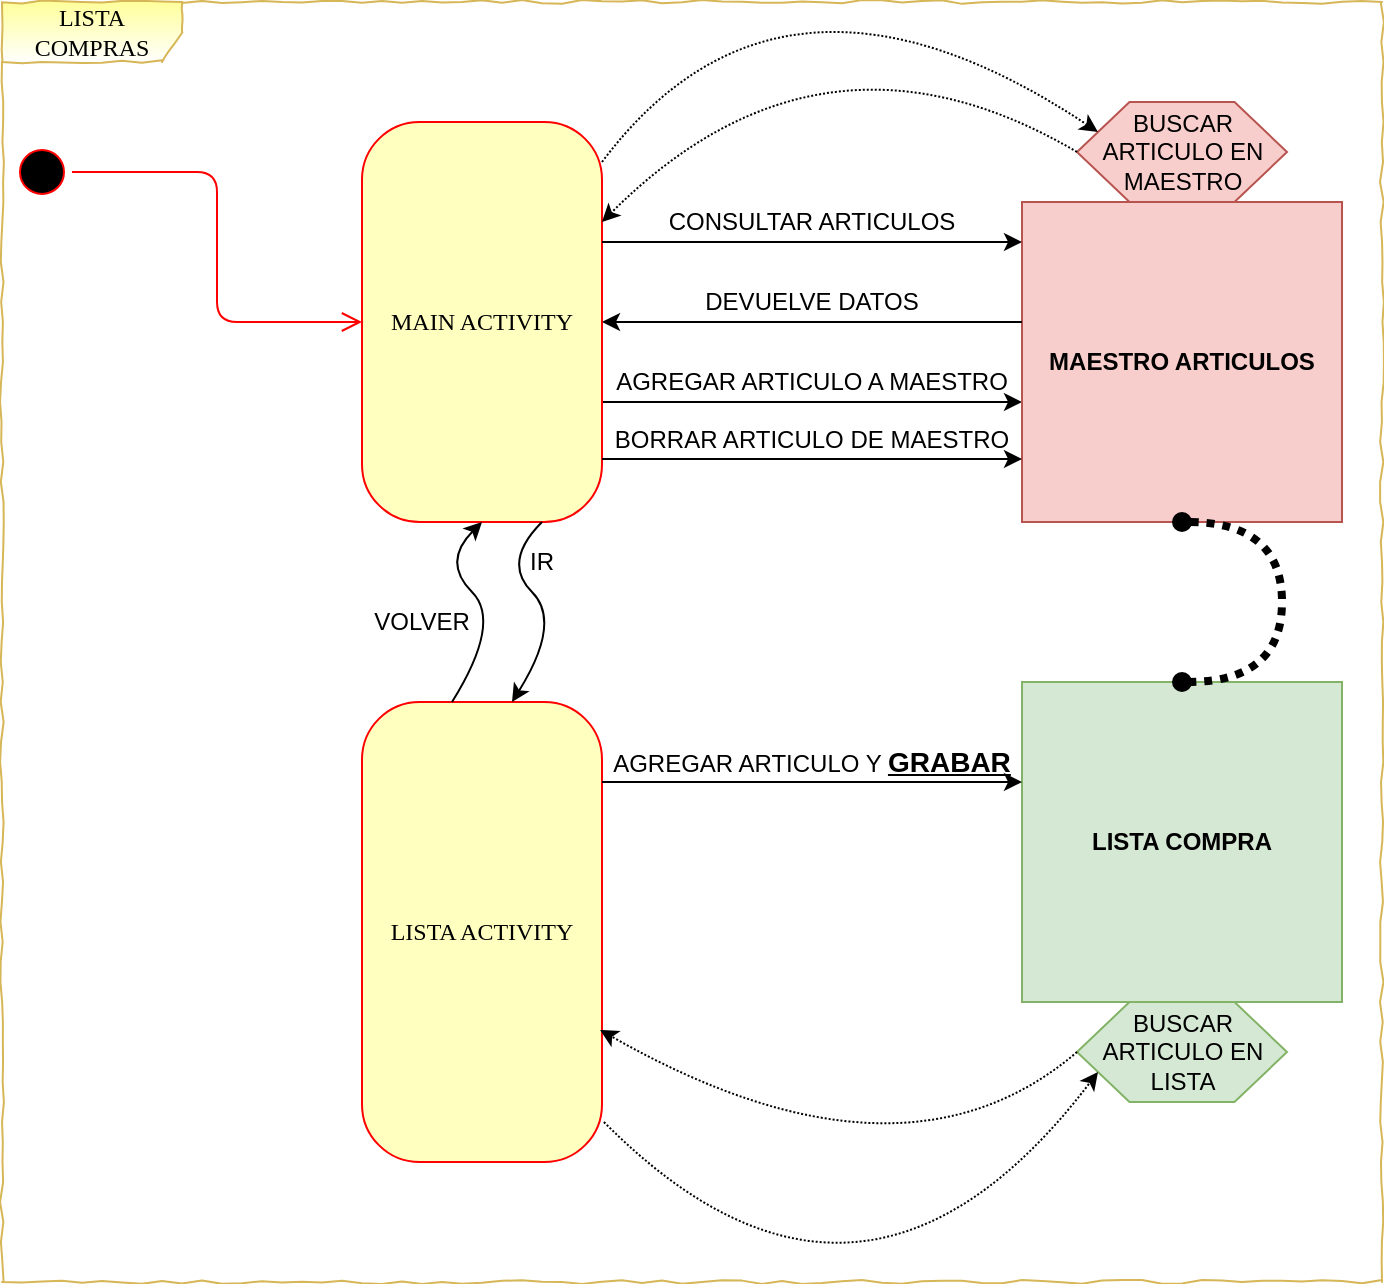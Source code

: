 <mxfile version="10.6.8" type="device"><diagram name="Page-1" id="58cdce13-f638-feb5-8d6f-7d28b1aa9fa0"><mxGraphModel dx="1394" dy="752" grid="1" gridSize="10" guides="1" tooltips="1" connect="1" arrows="1" fold="1" page="1" pageScale="1" pageWidth="1100" pageHeight="850" background="#ffffff" math="0" shadow="0"><root><mxCell id="0"/><mxCell id="1" parent="0"/><mxCell id="2a3bc250acf0617d-8" value="LISTA COMPRAS" style="shape=umlFrame;whiteSpace=wrap;html=1;rounded=1;shadow=0;comic=1;labelBackgroundColor=none;strokeColor=#d6b656;strokeWidth=1;fillColor=#FFFF99;fontFamily=Verdana;fontSize=12;align=center;width=90;height=30;gradientColor=#ffffff;swimlaneFillColor=#ffffff;" parent="1" vertex="1"><mxGeometry x="60" y="20" width="690" height="640" as="geometry"/></mxCell><mxCell id="382b91b5511bd0f7-1" value="" style="ellipse;html=1;shape=startState;fillColor=#000000;strokeColor=#ff0000;rounded=1;shadow=0;comic=0;labelBackgroundColor=none;fontFamily=Verdana;fontSize=12;fontColor=#000000;align=center;direction=south;" parent="1" vertex="1"><mxGeometry x="65" y="90" width="30" height="30" as="geometry"/></mxCell><mxCell id="zkUAQDwiqwbJEX6tPa3m-19" style="edgeStyle=entityRelationEdgeStyle;rounded=0;orthogonalLoop=1;jettySize=auto;html=1;exitX=1;exitY=0.75;exitDx=0;exitDy=0;entryX=0;entryY=0.75;entryDx=0;entryDy=0;startArrow=none;startFill=0;" edge="1" parent="1"><mxGeometry relative="1" as="geometry"><mxPoint x="360" y="220" as="sourcePoint"/><mxPoint x="570" y="220" as="targetPoint"/></mxGeometry></mxCell><mxCell id="382b91b5511bd0f7-6" value="MAIN ACTIVITY" style="rounded=1;whiteSpace=wrap;html=1;arcSize=24;fillColor=#ffffc0;strokeColor=#ff0000;shadow=0;comic=0;labelBackgroundColor=none;fontFamily=Verdana;fontSize=12;fontColor=#000000;align=center;" parent="1" vertex="1"><mxGeometry x="240" y="80" width="120" height="200" as="geometry"/></mxCell><mxCell id="2a3bc250acf0617d-9" style="edgeStyle=orthogonalEdgeStyle;html=1;labelBackgroundColor=none;endArrow=open;endSize=8;strokeColor=#ff0000;fontFamily=Verdana;fontSize=12;align=left;" parent="1" source="382b91b5511bd0f7-1" target="382b91b5511bd0f7-6" edge="1"><mxGeometry relative="1" as="geometry"/></mxCell><mxCell id="zkUAQDwiqwbJEX6tPa3m-1" value="MAESTRO ARTICULOS" style="whiteSpace=wrap;html=1;aspect=fixed;fillColor=#f8cecc;strokeColor=#b85450;fontStyle=1" vertex="1" parent="1"><mxGeometry x="570" y="120" width="160" height="160" as="geometry"/></mxCell><mxCell id="zkUAQDwiqwbJEX6tPa3m-12" value="" style="endArrow=classic;startArrow=none;html=1;entryX=0;entryY=0.25;entryDx=0;entryDy=0;exitX=1;exitY=0.25;exitDx=0;exitDy=0;edgeStyle=entityRelationEdgeStyle;startFill=0;" edge="1" parent="1"><mxGeometry width="50" height="50" relative="1" as="geometry"><mxPoint x="360" y="140" as="sourcePoint"/><mxPoint x="570" y="140" as="targetPoint"/></mxGeometry></mxCell><mxCell id="zkUAQDwiqwbJEX6tPa3m-13" value="CONSULTAR ARTICULOS" style="text;html=1;strokeColor=none;fillColor=none;align=center;verticalAlign=middle;whiteSpace=wrap;rounded=0;" vertex="1" parent="1"><mxGeometry x="370" y="120" width="190" height="20" as="geometry"/></mxCell><mxCell id="zkUAQDwiqwbJEX6tPa3m-14" value="" style="endArrow=classic;html=1;entryX=1;entryY=0.5;entryDx=0;entryDy=0;" edge="1" parent="1"><mxGeometry width="50" height="50" relative="1" as="geometry"><mxPoint x="570" y="180" as="sourcePoint"/><mxPoint x="360" y="180" as="targetPoint"/></mxGeometry></mxCell><mxCell id="zkUAQDwiqwbJEX6tPa3m-15" value="DEVUELVE DATOS" style="text;html=1;strokeColor=none;fillColor=none;align=center;verticalAlign=middle;whiteSpace=wrap;rounded=0;" vertex="1" parent="1"><mxGeometry x="405" y="160" width="120" height="20" as="geometry"/></mxCell><mxCell id="zkUAQDwiqwbJEX6tPa3m-20" value="AGREGAR ARTICULO A MAESTRO" style="text;html=1;strokeColor=none;fillColor=none;align=center;verticalAlign=middle;whiteSpace=wrap;rounded=0;" vertex="1" parent="1"><mxGeometry x="360" y="200" width="210" height="20" as="geometry"/></mxCell><mxCell id="zkUAQDwiqwbJEX6tPa3m-25" value="LISTA ACTIVITY" style="rounded=1;whiteSpace=wrap;html=1;arcSize=24;fillColor=#ffffc0;strokeColor=#ff0000;shadow=0;comic=0;labelBackgroundColor=none;fontFamily=Verdana;fontSize=12;fontColor=#000000;align=center;" vertex="1" parent="1"><mxGeometry x="240" y="370" width="120" height="230" as="geometry"/></mxCell><mxCell id="zkUAQDwiqwbJEX6tPa3m-26" value="" style="curved=1;endArrow=classic;html=1;strokeColor=#000000;exitX=0.75;exitY=1;exitDx=0;exitDy=0;entryX=0.625;entryY=0;entryDx=0;entryDy=0;entryPerimeter=0;" edge="1" parent="1" source="382b91b5511bd0f7-6" target="zkUAQDwiqwbJEX6tPa3m-25"><mxGeometry width="50" height="50" relative="1" as="geometry"><mxPoint x="340" y="280" as="sourcePoint"/><mxPoint x="290" y="330" as="targetPoint"/><Array as="points"><mxPoint x="310" y="300"/><mxPoint x="340" y="330"/></Array></mxGeometry></mxCell><mxCell id="zkUAQDwiqwbJEX6tPa3m-27" value="VOLVER" style="text;html=1;strokeColor=none;fillColor=none;align=center;verticalAlign=middle;whiteSpace=wrap;rounded=0;" vertex="1" parent="1"><mxGeometry x="261" y="320" width="18" height="20" as="geometry"/></mxCell><mxCell id="zkUAQDwiqwbJEX6tPa3m-28" value="" style="curved=1;endArrow=classic;html=1;strokeColor=#000000;exitX=0.75;exitY=1;exitDx=0;exitDy=0;entryX=0.625;entryY=0;entryDx=0;entryDy=0;entryPerimeter=0;" edge="1" parent="1"><mxGeometry width="50" height="50" relative="1" as="geometry"><mxPoint x="285" y="370" as="sourcePoint"/><mxPoint x="300" y="280" as="targetPoint"/><Array as="points"><mxPoint x="310" y="330"/><mxPoint x="280" y="300"/></Array></mxGeometry></mxCell><mxCell id="zkUAQDwiqwbJEX6tPa3m-29" value="IR" style="text;html=1;strokeColor=none;fillColor=none;align=center;verticalAlign=middle;whiteSpace=wrap;rounded=0;" vertex="1" parent="1"><mxGeometry x="320" y="290" width="20" height="20" as="geometry"/></mxCell><mxCell id="zkUAQDwiqwbJEX6tPa3m-35" value="LISTA COMPRA" style="whiteSpace=wrap;html=1;aspect=fixed;fillColor=#d5e8d4;strokeColor=#82b366;fontStyle=1" vertex="1" parent="1"><mxGeometry x="570" y="360" width="160" height="160" as="geometry"/></mxCell><mxCell id="zkUAQDwiqwbJEX6tPa3m-36" value="" style="endArrow=classic;startArrow=none;html=1;entryX=0;entryY=0.25;entryDx=0;entryDy=0;exitX=1;exitY=0.25;exitDx=0;exitDy=0;edgeStyle=entityRelationEdgeStyle;startFill=0;" edge="1" parent="1"><mxGeometry width="50" height="50" relative="1" as="geometry"><mxPoint x="360" y="410" as="sourcePoint"/><mxPoint x="570" y="410" as="targetPoint"/></mxGeometry></mxCell><mxCell id="zkUAQDwiqwbJEX6tPa3m-37" value="AGREGAR ARTICULO Y &lt;font style=&quot;font-size: 14px&quot;&gt;&lt;u&gt;&lt;b&gt;GRABAR&lt;/b&gt;&lt;/u&gt;&lt;/font&gt;" style="text;html=1;strokeColor=none;fillColor=none;align=center;verticalAlign=middle;whiteSpace=wrap;rounded=0;" vertex="1" parent="1"><mxGeometry x="360" y="390" width="210" height="20" as="geometry"/></mxCell><mxCell id="zkUAQDwiqwbJEX6tPa3m-38" value="" style="endArrow=oval;dashed=1;html=1;strokeColor=#000000;entryX=0.5;entryY=1;entryDx=0;entryDy=0;strokeWidth=4;dashPattern=1 1;edgeStyle=orthogonalEdgeStyle;curved=1;exitX=0.5;exitY=0;exitDx=0;exitDy=0;startArrow=oval;startFill=1;endFill=1;" edge="1" parent="1" source="zkUAQDwiqwbJEX6tPa3m-35" target="zkUAQDwiqwbJEX6tPa3m-1"><mxGeometry width="50" height="50" relative="1" as="geometry"><mxPoint x="590" y="330" as="sourcePoint"/><mxPoint x="700" y="320" as="targetPoint"/><Array as="points"><mxPoint x="700" y="360"/><mxPoint x="700" y="280"/></Array></mxGeometry></mxCell><mxCell id="zkUAQDwiqwbJEX6tPa3m-40" value="BUSCAR ARTICULO EN MAESTRO" style="shape=hexagon;perimeter=hexagonPerimeter2;whiteSpace=wrap;html=1;fillColor=#f8cecc;strokeColor=#b85450;" vertex="1" parent="1"><mxGeometry x="597.5" y="70" width="105" height="50" as="geometry"/></mxCell><mxCell id="zkUAQDwiqwbJEX6tPa3m-41" value="" style="curved=1;endArrow=classic;html=1;dashed=1;dashPattern=1 1;strokeColor=#000000;strokeWidth=1;entryX=0;entryY=0.25;entryDx=0;entryDy=0;" edge="1" parent="1" source="382b91b5511bd0f7-6" target="zkUAQDwiqwbJEX6tPa3m-40"><mxGeometry width="50" height="50" relative="1" as="geometry"><mxPoint x="80" y="670" as="sourcePoint"/><mxPoint x="130" y="620" as="targetPoint"/><Array as="points"><mxPoint x="450" y="-20"/></Array></mxGeometry></mxCell><mxCell id="zkUAQDwiqwbJEX6tPa3m-42" value="" style="curved=1;endArrow=classic;html=1;dashed=1;dashPattern=1 1;strokeColor=#000000;strokeWidth=1;exitX=0;exitY=0.5;exitDx=0;exitDy=0;entryX=1;entryY=0.25;entryDx=0;entryDy=0;" edge="1" parent="1" source="zkUAQDwiqwbJEX6tPa3m-40" target="382b91b5511bd0f7-6"><mxGeometry width="50" height="50" relative="1" as="geometry"><mxPoint x="833" y="234" as="sourcePoint"/><mxPoint x="381" y="180" as="targetPoint"/><Array as="points"><mxPoint x="470" y="20"/></Array></mxGeometry></mxCell><mxCell id="zkUAQDwiqwbJEX6tPa3m-43" value="BUSCAR ARTICULO EN LISTA" style="shape=hexagon;perimeter=hexagonPerimeter2;whiteSpace=wrap;html=1;fillColor=#d5e8d4;strokeColor=#82b366;" vertex="1" parent="1"><mxGeometry x="597.5" y="520" width="105" height="50" as="geometry"/></mxCell><mxCell id="zkUAQDwiqwbJEX6tPa3m-44" value="" style="curved=1;endArrow=classic;html=1;dashed=1;dashPattern=1 1;strokeColor=#000000;strokeWidth=1;entryX=0;entryY=0.75;entryDx=0;entryDy=0;exitX=1.008;exitY=0.913;exitDx=0;exitDy=0;exitPerimeter=0;" edge="1" parent="1" target="zkUAQDwiqwbJEX6tPa3m-43" source="zkUAQDwiqwbJEX6tPa3m-25"><mxGeometry width="50" height="50" relative="1" as="geometry"><mxPoint x="360" y="550" as="sourcePoint"/><mxPoint x="130" y="1070" as="targetPoint"/><Array as="points"><mxPoint x="490" y="710"/></Array></mxGeometry></mxCell><mxCell id="zkUAQDwiqwbJEX6tPa3m-45" value="" style="curved=1;endArrow=classic;html=1;dashed=1;dashPattern=1 1;strokeColor=#000000;strokeWidth=1;exitX=0;exitY=0.5;exitDx=0;exitDy=0;entryX=0.992;entryY=0.713;entryDx=0;entryDy=0;entryPerimeter=0;" edge="1" parent="1" source="zkUAQDwiqwbJEX6tPa3m-43" target="zkUAQDwiqwbJEX6tPa3m-25"><mxGeometry width="50" height="50" relative="1" as="geometry"><mxPoint x="833" y="684" as="sourcePoint"/><mxPoint x="360" y="580" as="targetPoint"/><Array as="points"><mxPoint x="510" y="620"/></Array></mxGeometry></mxCell><mxCell id="zkUAQDwiqwbJEX6tPa3m-46" style="edgeStyle=entityRelationEdgeStyle;rounded=0;orthogonalLoop=1;jettySize=auto;html=1;exitX=1;exitY=0.75;exitDx=0;exitDy=0;entryX=0;entryY=0.75;entryDx=0;entryDy=0;startArrow=none;startFill=0;" edge="1" parent="1"><mxGeometry relative="1" as="geometry"><mxPoint x="360" y="248.5" as="sourcePoint"/><mxPoint x="570" y="248.5" as="targetPoint"/></mxGeometry></mxCell><mxCell id="zkUAQDwiqwbJEX6tPa3m-47" value="BORRAR ARTICULO DE MAESTRO" style="text;html=1;strokeColor=none;fillColor=none;align=center;verticalAlign=middle;whiteSpace=wrap;rounded=0;" vertex="1" parent="1"><mxGeometry x="360" y="228.5" width="210" height="20" as="geometry"/></mxCell></root></mxGraphModel></diagram></mxfile>